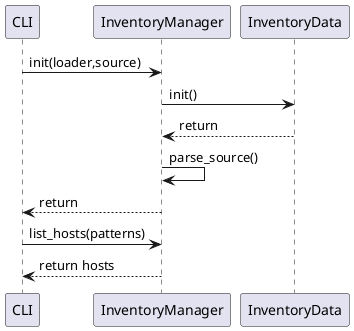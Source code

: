 @startuml
CLI -> InventoryManager: init(loader,source)
InventoryManager->InventoryData: init()
InventoryManager<--InventoryData: return
InventoryManager->InventoryManager: parse_source()
CLI <-- InventoryManager: return
CLI -> InventoryManager: list_hosts(patterns)
CLI <-- InventoryManager: return hosts

@enduml